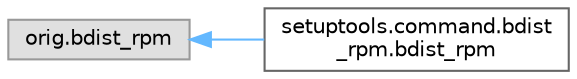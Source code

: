 digraph "Graphical Class Hierarchy"
{
 // LATEX_PDF_SIZE
  bgcolor="transparent";
  edge [fontname=Helvetica,fontsize=10,labelfontname=Helvetica,labelfontsize=10];
  node [fontname=Helvetica,fontsize=10,shape=box,height=0.2,width=0.4];
  rankdir="LR";
  Node0 [id="Node000000",label="orig.bdist_rpm",height=0.2,width=0.4,color="grey60", fillcolor="#E0E0E0", style="filled",tooltip=" "];
  Node0 -> Node1 [id="edge2097_Node000000_Node000001",dir="back",color="steelblue1",style="solid",tooltip=" "];
  Node1 [id="Node000001",label="setuptools.command.bdist\l_rpm.bdist_rpm",height=0.2,width=0.4,color="grey40", fillcolor="white", style="filled",URL="$classsetuptools_1_1command_1_1bdist__rpm_1_1bdist__rpm.html",tooltip=" "];
}
